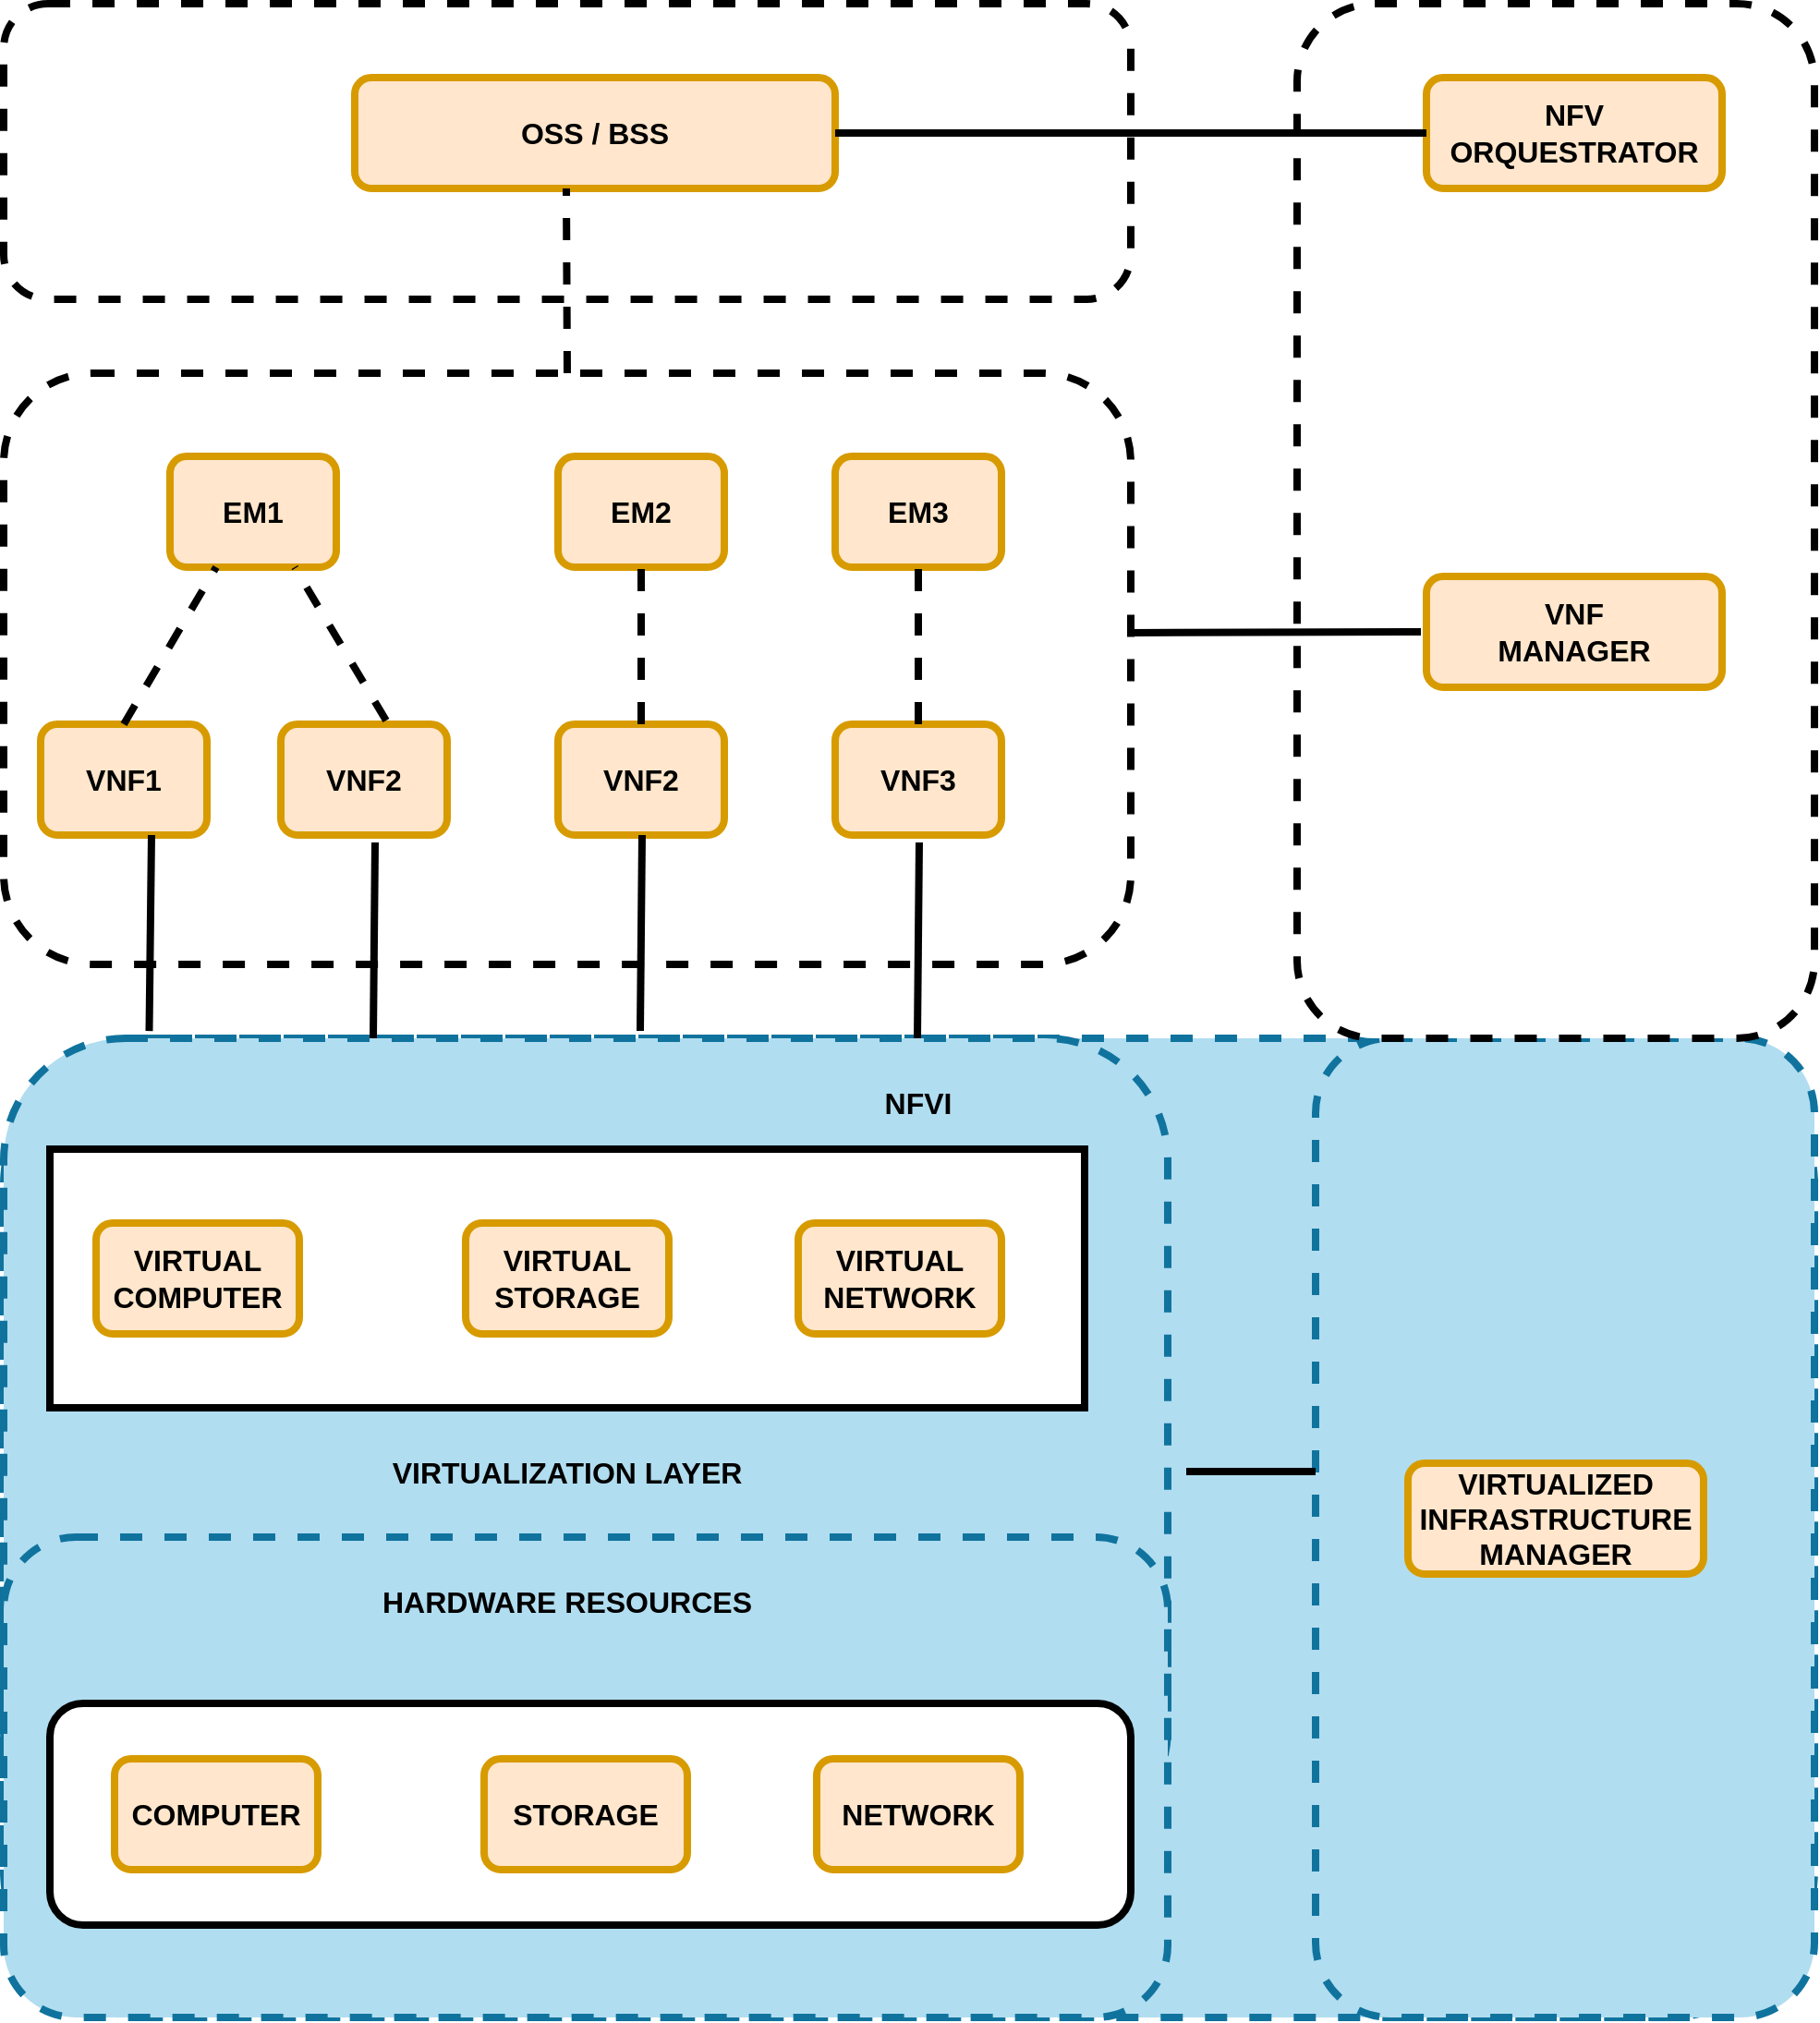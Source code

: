 <mxfile version="22.1.21" type="device">
  <diagram name="Página-1" id="r1cheSH5tNtqRaQcJJFH">
    <mxGraphModel dx="1194" dy="716" grid="1" gridSize="10" guides="1" tooltips="1" connect="1" arrows="1" fold="1" page="1" pageScale="1" pageWidth="827" pageHeight="1169" math="0" shadow="0">
      <root>
        <mxCell id="0" />
        <mxCell id="1" parent="0" />
        <mxCell id="f-PHBz4NYM2v_-WmY73_-37" value="" style="rounded=1;whiteSpace=wrap;html=1;strokeWidth=4;dashed=1;fillColor=#b1ddf0;strokeColor=#10739e;" vertex="1" parent="1">
          <mxGeometry x="60" y="600" width="980" height="530" as="geometry" />
        </mxCell>
        <mxCell id="f-PHBz4NYM2v_-WmY73_-44" value="" style="rounded=1;whiteSpace=wrap;html=1;fillColor=#b1ddf0;strokeColor=#10739e;strokeWidth=4;dashed=1;" vertex="1" parent="1">
          <mxGeometry x="60" y="600" width="630" height="440" as="geometry" />
        </mxCell>
        <mxCell id="f-PHBz4NYM2v_-WmY73_-42" value="" style="rounded=1;whiteSpace=wrap;html=1;fillColor=#b1ddf0;strokeColor=#10739e;strokeWidth=4;dashed=1;" vertex="1" parent="1">
          <mxGeometry x="770" y="600" width="270" height="530" as="geometry" />
        </mxCell>
        <mxCell id="f-PHBz4NYM2v_-WmY73_-38" value="" style="rounded=1;whiteSpace=wrap;html=1;dashed=1;strokeWidth=4;" vertex="1" parent="1">
          <mxGeometry x="760" y="40" width="280" height="560" as="geometry" />
        </mxCell>
        <mxCell id="f-PHBz4NYM2v_-WmY73_-1" value="" style="rounded=1;whiteSpace=wrap;html=1;dashed=1;strokeWidth=4;" vertex="1" parent="1">
          <mxGeometry x="60" y="40" width="610" height="160" as="geometry" />
        </mxCell>
        <mxCell id="f-PHBz4NYM2v_-WmY73_-3" value="" style="rounded=1;whiteSpace=wrap;html=1;strokeWidth=4;fillColor=#ffe6cc;strokeColor=#d79b00;" vertex="1" parent="1">
          <mxGeometry x="250" y="80" width="260" height="60" as="geometry" />
        </mxCell>
        <mxCell id="f-PHBz4NYM2v_-WmY73_-2" value="OSS / BSS" style="text;html=1;strokeColor=none;fillColor=none;align=center;verticalAlign=middle;whiteSpace=wrap;rounded=0;fontSize=16;fontStyle=1" vertex="1" parent="1">
          <mxGeometry x="295" y="95" width="170" height="30" as="geometry" />
        </mxCell>
        <mxCell id="f-PHBz4NYM2v_-WmY73_-4" value="" style="rounded=1;whiteSpace=wrap;html=1;dashed=1;strokeWidth=4;" vertex="1" parent="1">
          <mxGeometry x="60" y="240" width="610" height="320" as="geometry" />
        </mxCell>
        <mxCell id="f-PHBz4NYM2v_-WmY73_-5" value="" style="rounded=1;whiteSpace=wrap;html=1;strokeWidth=4;fillColor=#ffe6cc;strokeColor=#d79b00;" vertex="1" parent="1">
          <mxGeometry x="150" y="285" width="90" height="60" as="geometry" />
        </mxCell>
        <mxCell id="f-PHBz4NYM2v_-WmY73_-7" value="EM1" style="text;html=1;strokeColor=none;fillColor=none;align=center;verticalAlign=middle;whiteSpace=wrap;rounded=0;fontSize=16;fontStyle=1" vertex="1" parent="1">
          <mxGeometry x="170" y="300" width="50" height="30" as="geometry" />
        </mxCell>
        <mxCell id="f-PHBz4NYM2v_-WmY73_-8" value="" style="rounded=1;whiteSpace=wrap;html=1;strokeWidth=4;fillColor=#ffe6cc;strokeColor=#d79b00;" vertex="1" parent="1">
          <mxGeometry x="80" y="430" width="90" height="60" as="geometry" />
        </mxCell>
        <mxCell id="f-PHBz4NYM2v_-WmY73_-9" value="VNF1" style="text;html=1;strokeColor=none;fillColor=none;align=center;verticalAlign=middle;whiteSpace=wrap;rounded=0;fontSize=16;fontStyle=1" vertex="1" parent="1">
          <mxGeometry x="100" y="445" width="50" height="30" as="geometry" />
        </mxCell>
        <mxCell id="f-PHBz4NYM2v_-WmY73_-10" value="" style="rounded=1;whiteSpace=wrap;html=1;strokeWidth=4;fillColor=#ffe6cc;strokeColor=#d79b00;" vertex="1" parent="1">
          <mxGeometry x="210" y="430" width="90" height="60" as="geometry" />
        </mxCell>
        <mxCell id="f-PHBz4NYM2v_-WmY73_-11" value="VNF2" style="text;html=1;strokeColor=none;fillColor=none;align=center;verticalAlign=middle;whiteSpace=wrap;rounded=0;fontSize=16;fontStyle=1" vertex="1" parent="1">
          <mxGeometry x="230" y="445" width="50" height="30" as="geometry" />
        </mxCell>
        <mxCell id="f-PHBz4NYM2v_-WmY73_-14" value="" style="endArrow=none;html=1;rounded=0;exitX=0.5;exitY=0;exitDx=0;exitDy=0;strokeWidth=4;dashed=1;" edge="1" parent="1" source="f-PHBz4NYM2v_-WmY73_-8">
          <mxGeometry width="50" height="50" relative="1" as="geometry">
            <mxPoint x="125" y="395" as="sourcePoint" />
            <mxPoint x="175" y="345" as="targetPoint" />
          </mxGeometry>
        </mxCell>
        <mxCell id="f-PHBz4NYM2v_-WmY73_-15" value="" style="endArrow=none;html=1;rounded=0;exitX=0.633;exitY=-0.033;exitDx=0;exitDy=0;strokeWidth=4;dashed=1;entryX=0.75;entryY=1;entryDx=0;entryDy=0;exitPerimeter=0;" edge="1" parent="1" source="f-PHBz4NYM2v_-WmY73_-10" target="f-PHBz4NYM2v_-WmY73_-5">
          <mxGeometry width="50" height="50" relative="1" as="geometry">
            <mxPoint x="290" y="415" as="sourcePoint" />
            <mxPoint x="340" y="330" as="targetPoint" />
          </mxGeometry>
        </mxCell>
        <mxCell id="f-PHBz4NYM2v_-WmY73_-16" value="" style="rounded=1;whiteSpace=wrap;html=1;strokeWidth=4;fillColor=#ffe6cc;strokeColor=#d79b00;" vertex="1" parent="1">
          <mxGeometry x="360" y="285" width="90" height="60" as="geometry" />
        </mxCell>
        <mxCell id="f-PHBz4NYM2v_-WmY73_-17" value="EM2" style="text;html=1;strokeColor=none;fillColor=none;align=center;verticalAlign=middle;whiteSpace=wrap;rounded=0;fontSize=16;fontStyle=1" vertex="1" parent="1">
          <mxGeometry x="380" y="300" width="50" height="30" as="geometry" />
        </mxCell>
        <mxCell id="f-PHBz4NYM2v_-WmY73_-18" value="" style="rounded=1;whiteSpace=wrap;html=1;strokeWidth=4;fillColor=#ffe6cc;strokeColor=#d79b00;" vertex="1" parent="1">
          <mxGeometry x="360" y="430" width="90" height="60" as="geometry" />
        </mxCell>
        <mxCell id="f-PHBz4NYM2v_-WmY73_-19" value="VNF2" style="text;html=1;strokeColor=none;fillColor=none;align=center;verticalAlign=middle;whiteSpace=wrap;rounded=0;fontSize=16;fontStyle=1" vertex="1" parent="1">
          <mxGeometry x="380" y="445" width="50" height="30" as="geometry" />
        </mxCell>
        <mxCell id="f-PHBz4NYM2v_-WmY73_-20" value="" style="endArrow=none;html=1;rounded=0;exitX=0.5;exitY=0;exitDx=0;exitDy=0;strokeWidth=4;dashed=1;entryX=0.5;entryY=1;entryDx=0;entryDy=0;" edge="1" parent="1" source="f-PHBz4NYM2v_-WmY73_-18" target="f-PHBz4NYM2v_-WmY73_-16">
          <mxGeometry width="50" height="50" relative="1" as="geometry">
            <mxPoint x="432" y="413" as="sourcePoint" />
            <mxPoint x="395" y="345" as="targetPoint" />
          </mxGeometry>
        </mxCell>
        <mxCell id="f-PHBz4NYM2v_-WmY73_-23" value="" style="rounded=1;whiteSpace=wrap;html=1;strokeWidth=4;fillColor=#ffe6cc;strokeColor=#d79b00;" vertex="1" parent="1">
          <mxGeometry x="510" y="285" width="90" height="60" as="geometry" />
        </mxCell>
        <mxCell id="f-PHBz4NYM2v_-WmY73_-24" value="EM3" style="text;html=1;strokeColor=none;fillColor=none;align=center;verticalAlign=middle;whiteSpace=wrap;rounded=0;fontSize=16;fontStyle=1" vertex="1" parent="1">
          <mxGeometry x="530" y="300" width="50" height="30" as="geometry" />
        </mxCell>
        <mxCell id="f-PHBz4NYM2v_-WmY73_-25" value="" style="rounded=1;whiteSpace=wrap;html=1;strokeWidth=4;fillColor=#ffe6cc;strokeColor=#d79b00;" vertex="1" parent="1">
          <mxGeometry x="510" y="430" width="90" height="60" as="geometry" />
        </mxCell>
        <mxCell id="f-PHBz4NYM2v_-WmY73_-26" value="VNF3" style="text;html=1;strokeColor=none;fillColor=none;align=center;verticalAlign=middle;whiteSpace=wrap;rounded=0;fontSize=16;fontStyle=1" vertex="1" parent="1">
          <mxGeometry x="530" y="445" width="50" height="30" as="geometry" />
        </mxCell>
        <mxCell id="f-PHBz4NYM2v_-WmY73_-27" value="" style="endArrow=none;html=1;rounded=0;exitX=0.5;exitY=0;exitDx=0;exitDy=0;strokeWidth=4;dashed=1;entryX=0.5;entryY=1;entryDx=0;entryDy=0;" edge="1" parent="1" source="f-PHBz4NYM2v_-WmY73_-25" target="f-PHBz4NYM2v_-WmY73_-23">
          <mxGeometry width="50" height="50" relative="1" as="geometry">
            <mxPoint x="582" y="413" as="sourcePoint" />
            <mxPoint x="545" y="345" as="targetPoint" />
          </mxGeometry>
        </mxCell>
        <mxCell id="f-PHBz4NYM2v_-WmY73_-28" value="" style="endArrow=none;html=1;rounded=0;exitX=0.5;exitY=0;exitDx=0;exitDy=0;strokeWidth=4;dashed=1;entryX=0.5;entryY=1;entryDx=0;entryDy=0;" edge="1" parent="1" source="f-PHBz4NYM2v_-WmY73_-4">
          <mxGeometry width="50" height="50" relative="1" as="geometry">
            <mxPoint x="364.5" y="225" as="sourcePoint" />
            <mxPoint x="364.5" y="140" as="targetPoint" />
          </mxGeometry>
        </mxCell>
        <mxCell id="f-PHBz4NYM2v_-WmY73_-29" value="" style="rounded=1;whiteSpace=wrap;html=1;strokeWidth=4;fillColor=#ffe6cc;strokeColor=#d79b00;" vertex="1" parent="1">
          <mxGeometry x="830" y="80" width="160" height="60" as="geometry" />
        </mxCell>
        <mxCell id="f-PHBz4NYM2v_-WmY73_-30" value="NFV ORQUESTRATOR" style="text;html=1;strokeColor=none;fillColor=none;align=center;verticalAlign=middle;whiteSpace=wrap;rounded=0;fontSize=16;fontStyle=1" vertex="1" parent="1">
          <mxGeometry x="885" y="95" width="50" height="30" as="geometry" />
        </mxCell>
        <mxCell id="f-PHBz4NYM2v_-WmY73_-31" value="" style="endArrow=none;html=1;rounded=0;strokeWidth=4;exitX=1;exitY=0.5;exitDx=0;exitDy=0;entryX=0;entryY=0.5;entryDx=0;entryDy=0;" edge="1" parent="1" source="f-PHBz4NYM2v_-WmY73_-3" target="f-PHBz4NYM2v_-WmY73_-29">
          <mxGeometry width="50" height="50" relative="1" as="geometry">
            <mxPoint x="680" y="109.5" as="sourcePoint" />
            <mxPoint x="810" y="109.5" as="targetPoint" />
          </mxGeometry>
        </mxCell>
        <mxCell id="f-PHBz4NYM2v_-WmY73_-32" value="" style="rounded=1;whiteSpace=wrap;html=1;strokeWidth=4;fillColor=#ffe6cc;strokeColor=#d79b00;" vertex="1" parent="1">
          <mxGeometry x="830" y="350" width="160" height="60" as="geometry" />
        </mxCell>
        <mxCell id="f-PHBz4NYM2v_-WmY73_-33" value="VNF MANAGER" style="text;html=1;strokeColor=none;fillColor=none;align=center;verticalAlign=middle;whiteSpace=wrap;rounded=0;fontSize=16;fontStyle=1" vertex="1" parent="1">
          <mxGeometry x="885" y="365" width="50" height="30" as="geometry" />
        </mxCell>
        <mxCell id="f-PHBz4NYM2v_-WmY73_-36" value="" style="endArrow=none;html=1;rounded=0;strokeWidth=4;" edge="1" parent="1">
          <mxGeometry width="50" height="50" relative="1" as="geometry">
            <mxPoint x="670" y="380.5" as="sourcePoint" />
            <mxPoint x="827" y="380" as="targetPoint" />
          </mxGeometry>
        </mxCell>
        <mxCell id="f-PHBz4NYM2v_-WmY73_-40" value="" style="rounded=1;whiteSpace=wrap;html=1;strokeWidth=4;fillColor=#ffe6cc;strokeColor=#d79b00;" vertex="1" parent="1">
          <mxGeometry x="820" y="830" width="160" height="60" as="geometry" />
        </mxCell>
        <mxCell id="f-PHBz4NYM2v_-WmY73_-41" value="VIRTUALIZED INFRASTRUCTURE MANAGER" style="text;html=1;strokeColor=none;fillColor=none;align=center;verticalAlign=middle;whiteSpace=wrap;rounded=0;fontSize=16;fontStyle=1" vertex="1" parent="1">
          <mxGeometry x="875" y="845" width="50" height="30" as="geometry" />
        </mxCell>
        <mxCell id="f-PHBz4NYM2v_-WmY73_-43" value="" style="rounded=0;whiteSpace=wrap;html=1;strokeWidth=4;" vertex="1" parent="1">
          <mxGeometry x="85" y="660" width="560" height="140" as="geometry" />
        </mxCell>
        <mxCell id="f-PHBz4NYM2v_-WmY73_-45" value="NFVI" style="text;html=1;strokeColor=none;fillColor=none;align=center;verticalAlign=middle;whiteSpace=wrap;rounded=0;fontSize=16;fontStyle=1" vertex="1" parent="1">
          <mxGeometry x="530" y="620" width="50" height="30" as="geometry" />
        </mxCell>
        <mxCell id="f-PHBz4NYM2v_-WmY73_-46" value="" style="rounded=1;whiteSpace=wrap;html=1;strokeWidth=4;fillColor=#ffe6cc;strokeColor=#d79b00;" vertex="1" parent="1">
          <mxGeometry x="110" y="700" width="110" height="60" as="geometry" />
        </mxCell>
        <mxCell id="f-PHBz4NYM2v_-WmY73_-47" value="VIRTUAL COMPUTER" style="text;html=1;strokeColor=none;fillColor=none;align=center;verticalAlign=middle;whiteSpace=wrap;rounded=0;fontSize=16;fontStyle=1" vertex="1" parent="1">
          <mxGeometry x="140" y="715" width="50" height="30" as="geometry" />
        </mxCell>
        <mxCell id="f-PHBz4NYM2v_-WmY73_-48" value="" style="rounded=1;whiteSpace=wrap;html=1;strokeWidth=4;fillColor=#ffe6cc;strokeColor=#d79b00;" vertex="1" parent="1">
          <mxGeometry x="310" y="700" width="110" height="60" as="geometry" />
        </mxCell>
        <mxCell id="f-PHBz4NYM2v_-WmY73_-49" value="VIRTUAL STORAGE" style="text;html=1;strokeColor=none;fillColor=none;align=center;verticalAlign=middle;whiteSpace=wrap;rounded=0;fontSize=16;fontStyle=1" vertex="1" parent="1">
          <mxGeometry x="340" y="715" width="50" height="30" as="geometry" />
        </mxCell>
        <mxCell id="f-PHBz4NYM2v_-WmY73_-50" value="" style="rounded=1;whiteSpace=wrap;html=1;strokeWidth=4;fillColor=#ffe6cc;strokeColor=#d79b00;" vertex="1" parent="1">
          <mxGeometry x="490" y="700" width="110" height="60" as="geometry" />
        </mxCell>
        <mxCell id="f-PHBz4NYM2v_-WmY73_-51" value="VIRTUAL NETWORK" style="text;html=1;strokeColor=none;fillColor=none;align=center;verticalAlign=middle;whiteSpace=wrap;rounded=0;fontSize=16;fontStyle=1" vertex="1" parent="1">
          <mxGeometry x="520" y="715" width="50" height="30" as="geometry" />
        </mxCell>
        <mxCell id="f-PHBz4NYM2v_-WmY73_-52" value="" style="endArrow=none;html=1;rounded=0;strokeWidth=4;exitX=0.125;exitY=-0.009;exitDx=0;exitDy=0;exitPerimeter=0;" edge="1" parent="1" source="f-PHBz4NYM2v_-WmY73_-44">
          <mxGeometry width="50" height="50" relative="1" as="geometry">
            <mxPoint x="140" y="570" as="sourcePoint" />
            <mxPoint x="140" y="490" as="targetPoint" />
          </mxGeometry>
        </mxCell>
        <mxCell id="f-PHBz4NYM2v_-WmY73_-53" value="" style="endArrow=none;html=1;rounded=0;strokeWidth=4;exitX=0.125;exitY=-0.009;exitDx=0;exitDy=0;exitPerimeter=0;" edge="1" parent="1">
          <mxGeometry width="50" height="50" relative="1" as="geometry">
            <mxPoint x="260" y="600" as="sourcePoint" />
            <mxPoint x="261" y="494" as="targetPoint" />
          </mxGeometry>
        </mxCell>
        <mxCell id="f-PHBz4NYM2v_-WmY73_-54" value="" style="endArrow=none;html=1;rounded=0;strokeWidth=4;exitX=0.125;exitY=-0.009;exitDx=0;exitDy=0;exitPerimeter=0;" edge="1" parent="1">
          <mxGeometry width="50" height="50" relative="1" as="geometry">
            <mxPoint x="404.5" y="596" as="sourcePoint" />
            <mxPoint x="405.5" y="490" as="targetPoint" />
          </mxGeometry>
        </mxCell>
        <mxCell id="f-PHBz4NYM2v_-WmY73_-55" value="" style="endArrow=none;html=1;rounded=0;strokeWidth=4;exitX=0.125;exitY=-0.009;exitDx=0;exitDy=0;exitPerimeter=0;" edge="1" parent="1">
          <mxGeometry width="50" height="50" relative="1" as="geometry">
            <mxPoint x="554.5" y="600" as="sourcePoint" />
            <mxPoint x="555.5" y="494" as="targetPoint" />
          </mxGeometry>
        </mxCell>
        <mxCell id="f-PHBz4NYM2v_-WmY73_-56" value="" style="rounded=1;whiteSpace=wrap;html=1;fillColor=#b1ddf0;strokeColor=#10739e;strokeWidth=4;dashed=1;" vertex="1" parent="1">
          <mxGeometry x="60" y="870" width="630" height="260" as="geometry" />
        </mxCell>
        <mxCell id="f-PHBz4NYM2v_-WmY73_-57" value="VIRTUALIZATION LAYER" style="text;html=1;strokeColor=none;fillColor=none;align=center;verticalAlign=middle;whiteSpace=wrap;rounded=0;fontSize=16;fontStyle=1" vertex="1" parent="1">
          <mxGeometry x="260" y="820" width="210" height="30" as="geometry" />
        </mxCell>
        <mxCell id="f-PHBz4NYM2v_-WmY73_-58" value="" style="endArrow=none;html=1;rounded=0;strokeWidth=4;" edge="1" parent="1">
          <mxGeometry width="50" height="50" relative="1" as="geometry">
            <mxPoint x="700" y="834.5" as="sourcePoint" />
            <mxPoint x="770" y="834.5" as="targetPoint" />
          </mxGeometry>
        </mxCell>
        <mxCell id="f-PHBz4NYM2v_-WmY73_-59" value="" style="rounded=1;whiteSpace=wrap;html=1;strokeWidth=4;" vertex="1" parent="1">
          <mxGeometry x="85" y="960" width="585" height="120" as="geometry" />
        </mxCell>
        <mxCell id="f-PHBz4NYM2v_-WmY73_-60" value="HARDWARE RESOURCES" style="text;html=1;strokeColor=none;fillColor=none;align=center;verticalAlign=middle;whiteSpace=wrap;rounded=0;fontSize=16;fontStyle=1" vertex="1" parent="1">
          <mxGeometry x="260" y="890" width="210" height="30" as="geometry" />
        </mxCell>
        <mxCell id="f-PHBz4NYM2v_-WmY73_-61" value="" style="rounded=1;whiteSpace=wrap;html=1;strokeWidth=4;fillColor=#ffe6cc;strokeColor=#d79b00;" vertex="1" parent="1">
          <mxGeometry x="120" y="990" width="110" height="60" as="geometry" />
        </mxCell>
        <mxCell id="f-PHBz4NYM2v_-WmY73_-62" value="COMPUTER" style="text;html=1;strokeColor=none;fillColor=none;align=center;verticalAlign=middle;whiteSpace=wrap;rounded=0;fontSize=16;fontStyle=1" vertex="1" parent="1">
          <mxGeometry x="150" y="1005" width="50" height="30" as="geometry" />
        </mxCell>
        <mxCell id="f-PHBz4NYM2v_-WmY73_-63" value="" style="rounded=1;whiteSpace=wrap;html=1;strokeWidth=4;fillColor=#ffe6cc;strokeColor=#d79b00;" vertex="1" parent="1">
          <mxGeometry x="320" y="990" width="110" height="60" as="geometry" />
        </mxCell>
        <mxCell id="f-PHBz4NYM2v_-WmY73_-64" value="STORAGE" style="text;html=1;strokeColor=none;fillColor=none;align=center;verticalAlign=middle;whiteSpace=wrap;rounded=0;fontSize=16;fontStyle=1" vertex="1" parent="1">
          <mxGeometry x="350" y="1005" width="50" height="30" as="geometry" />
        </mxCell>
        <mxCell id="f-PHBz4NYM2v_-WmY73_-65" value="" style="rounded=1;whiteSpace=wrap;html=1;strokeWidth=4;fillColor=#ffe6cc;strokeColor=#d79b00;" vertex="1" parent="1">
          <mxGeometry x="500" y="990" width="110" height="60" as="geometry" />
        </mxCell>
        <mxCell id="f-PHBz4NYM2v_-WmY73_-66" value="NETWORK" style="text;html=1;strokeColor=none;fillColor=none;align=center;verticalAlign=middle;whiteSpace=wrap;rounded=0;fontSize=16;fontStyle=1" vertex="1" parent="1">
          <mxGeometry x="530" y="1005" width="50" height="30" as="geometry" />
        </mxCell>
      </root>
    </mxGraphModel>
  </diagram>
</mxfile>
